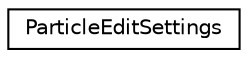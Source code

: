 digraph G
{
  edge [fontname="Helvetica",fontsize="10",labelfontname="Helvetica",labelfontsize="10"];
  node [fontname="Helvetica",fontsize="10",shape=record];
  rankdir=LR;
  Node1 [label="ParticleEditSettings",height=0.2,width=0.4,color="black", fillcolor="white", style="filled",URL="$df/db7/structParticleEditSettings.html"];
}
